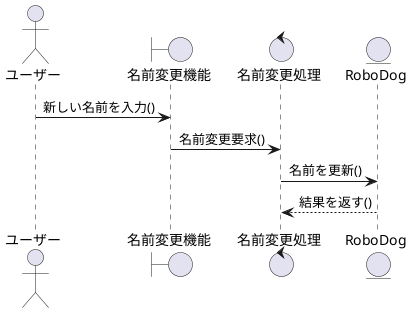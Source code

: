 @startuml 名前変更機能 シーケンス図

actor ユーザー as User
boundary 名前変更機能 as NameChangeUI
control 名前変更処理 as NameChangeCtrl
entity RoboDog as RoboDog

User -> NameChangeUI : 新しい名前を入力()
NameChangeUI -> NameChangeCtrl : 名前変更要求()
NameChangeCtrl -> RoboDog : 名前を更新()

' 表示画面を作るかは検討中
RoboDog --> NameChangeCtrl : 結果を返す()

@enduml